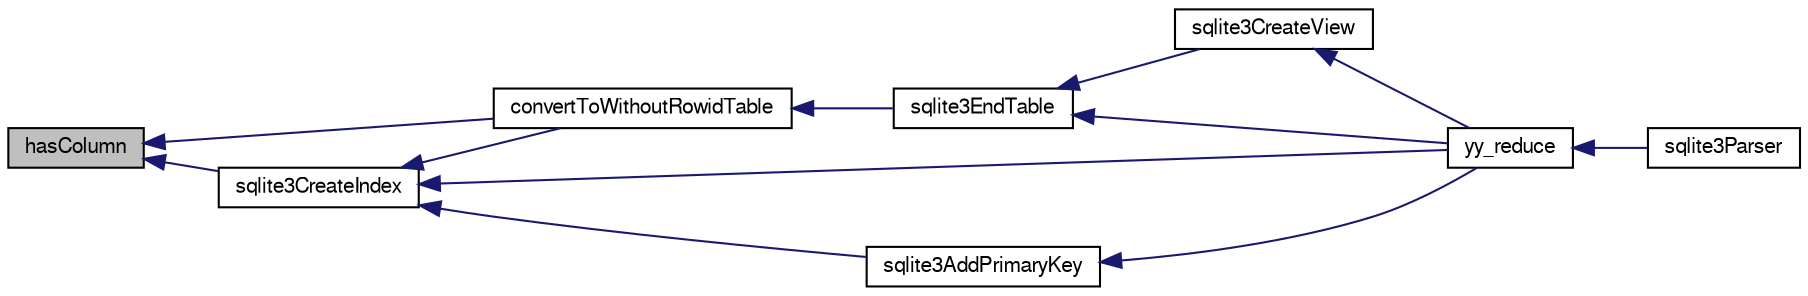digraph "hasColumn"
{
  edge [fontname="FreeSans",fontsize="10",labelfontname="FreeSans",labelfontsize="10"];
  node [fontname="FreeSans",fontsize="10",shape=record];
  rankdir="LR";
  Node137690 [label="hasColumn",height=0.2,width=0.4,color="black", fillcolor="grey75", style="filled", fontcolor="black"];
  Node137690 -> Node137691 [dir="back",color="midnightblue",fontsize="10",style="solid",fontname="FreeSans"];
  Node137691 [label="convertToWithoutRowidTable",height=0.2,width=0.4,color="black", fillcolor="white", style="filled",URL="$sqlite3_8c.html#a0d41effc4e4a0ba740429a08f6747313"];
  Node137691 -> Node137692 [dir="back",color="midnightblue",fontsize="10",style="solid",fontname="FreeSans"];
  Node137692 [label="sqlite3EndTable",height=0.2,width=0.4,color="black", fillcolor="white", style="filled",URL="$sqlite3_8c.html#a7b5f2c66c0f0b6f819d970ca389768b0"];
  Node137692 -> Node137693 [dir="back",color="midnightblue",fontsize="10",style="solid",fontname="FreeSans"];
  Node137693 [label="sqlite3CreateView",height=0.2,width=0.4,color="black", fillcolor="white", style="filled",URL="$sqlite3_8c.html#a9d85cb00ff71dee5cd9a019503a6982e"];
  Node137693 -> Node137694 [dir="back",color="midnightblue",fontsize="10",style="solid",fontname="FreeSans"];
  Node137694 [label="yy_reduce",height=0.2,width=0.4,color="black", fillcolor="white", style="filled",URL="$sqlite3_8c.html#a7c419a9b25711c666a9a2449ef377f14"];
  Node137694 -> Node137695 [dir="back",color="midnightblue",fontsize="10",style="solid",fontname="FreeSans"];
  Node137695 [label="sqlite3Parser",height=0.2,width=0.4,color="black", fillcolor="white", style="filled",URL="$sqlite3_8c.html#a0327d71a5fabe0b6a343d78a2602e72a"];
  Node137692 -> Node137694 [dir="back",color="midnightblue",fontsize="10",style="solid",fontname="FreeSans"];
  Node137690 -> Node137696 [dir="back",color="midnightblue",fontsize="10",style="solid",fontname="FreeSans"];
  Node137696 [label="sqlite3CreateIndex",height=0.2,width=0.4,color="black", fillcolor="white", style="filled",URL="$sqlite3_8c.html#a8dbe5e590ab6c58a8c45f34f7c81e825"];
  Node137696 -> Node137697 [dir="back",color="midnightblue",fontsize="10",style="solid",fontname="FreeSans"];
  Node137697 [label="sqlite3AddPrimaryKey",height=0.2,width=0.4,color="black", fillcolor="white", style="filled",URL="$sqlite3_8c.html#af2b0672c3379d2a7d927d210ae0ade62"];
  Node137697 -> Node137694 [dir="back",color="midnightblue",fontsize="10",style="solid",fontname="FreeSans"];
  Node137696 -> Node137691 [dir="back",color="midnightblue",fontsize="10",style="solid",fontname="FreeSans"];
  Node137696 -> Node137694 [dir="back",color="midnightblue",fontsize="10",style="solid",fontname="FreeSans"];
}
